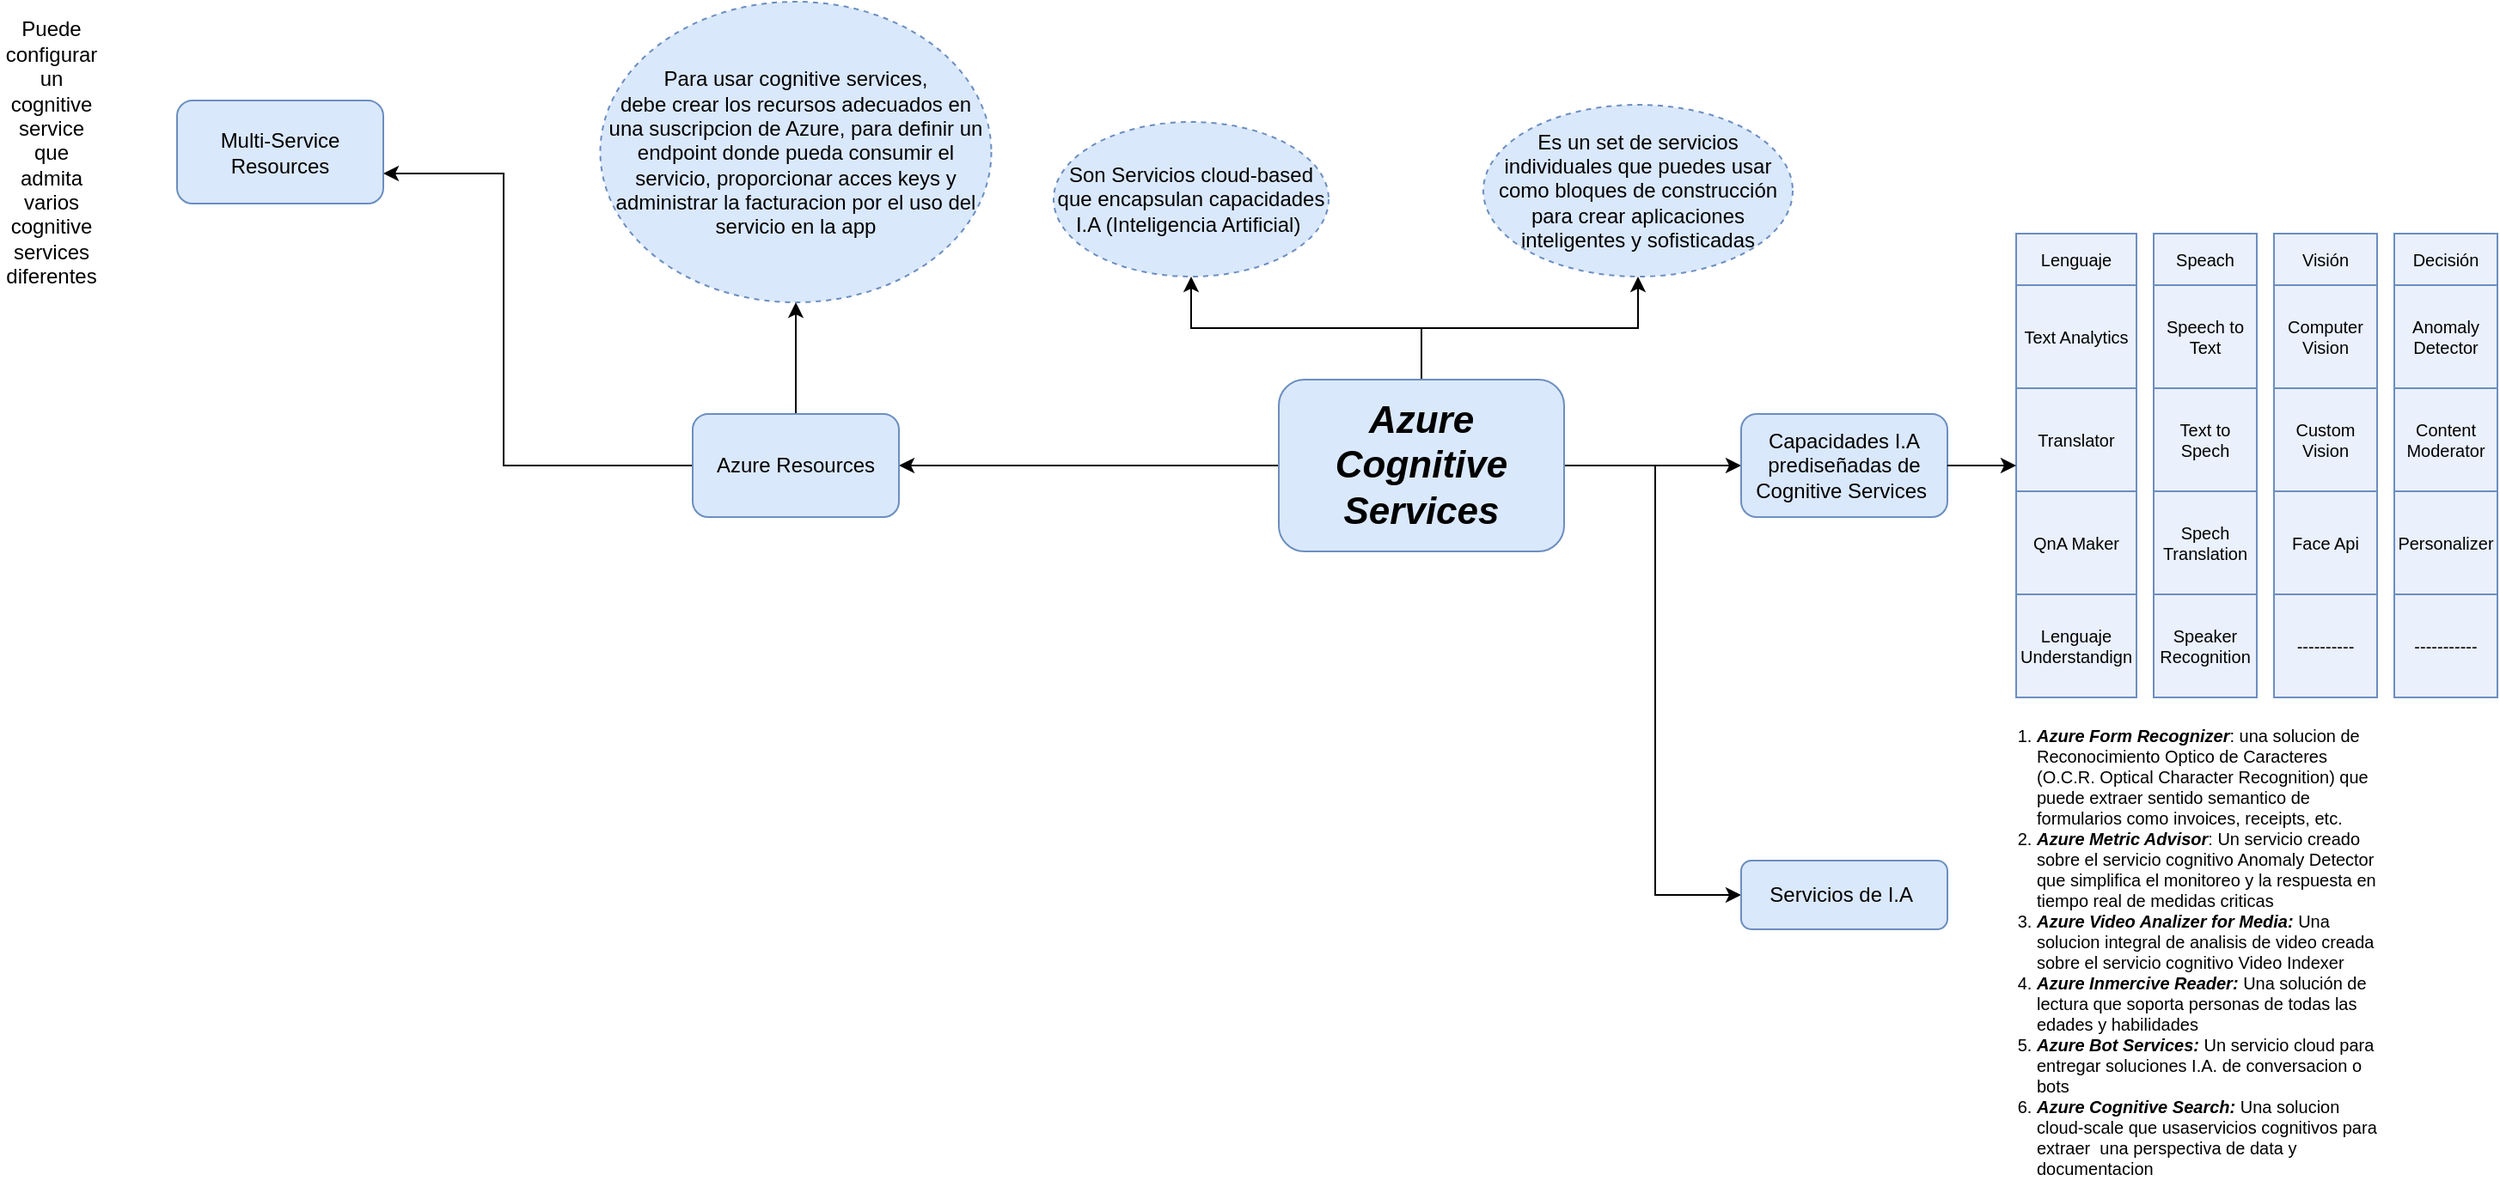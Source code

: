 <mxfile version="15.5.9" type="github">
  <diagram id="Uhn_6moB0uJkG4MjftD4" name="Page-1">
    <mxGraphModel dx="2249" dy="1967" grid="1" gridSize="10" guides="1" tooltips="1" connect="1" arrows="1" fold="1" page="1" pageScale="1" pageWidth="827" pageHeight="1169" math="0" shadow="0">
      <root>
        <mxCell id="0" />
        <mxCell id="1" parent="0" />
        <mxCell id="RiblvqADB9qFJhKNjGHc-3" value="" style="edgeStyle=orthogonalEdgeStyle;rounded=0;orthogonalLoop=1;jettySize=auto;html=1;fontSize=22;" parent="1" source="RiblvqADB9qFJhKNjGHc-1" target="RiblvqADB9qFJhKNjGHc-2" edge="1">
          <mxGeometry relative="1" as="geometry" />
        </mxCell>
        <mxCell id="RiblvqADB9qFJhKNjGHc-5" value="" style="edgeStyle=orthogonalEdgeStyle;rounded=0;orthogonalLoop=1;jettySize=auto;html=1;fontSize=22;" parent="1" source="RiblvqADB9qFJhKNjGHc-1" target="RiblvqADB9qFJhKNjGHc-4" edge="1">
          <mxGeometry relative="1" as="geometry" />
        </mxCell>
        <mxCell id="RiblvqADB9qFJhKNjGHc-7" value="" style="edgeStyle=orthogonalEdgeStyle;rounded=0;orthogonalLoop=1;jettySize=auto;html=1;fontSize=22;" parent="1" source="RiblvqADB9qFJhKNjGHc-1" target="RiblvqADB9qFJhKNjGHc-6" edge="1">
          <mxGeometry relative="1" as="geometry" />
        </mxCell>
        <mxCell id="RiblvqADB9qFJhKNjGHc-51" value="" style="edgeStyle=orthogonalEdgeStyle;rounded=0;orthogonalLoop=1;jettySize=auto;html=1;fontSize=10;entryX=0;entryY=0.5;entryDx=0;entryDy=0;" parent="1" source="RiblvqADB9qFJhKNjGHc-1" target="RiblvqADB9qFJhKNjGHc-50" edge="1">
          <mxGeometry relative="1" as="geometry">
            <Array as="points">
              <mxPoint x="550" y="250" />
              <mxPoint x="550" y="500" />
            </Array>
          </mxGeometry>
        </mxCell>
        <mxCell id="t2yQqbgyM3sy9qxiI3k3-2" value="" style="edgeStyle=orthogonalEdgeStyle;rounded=0;orthogonalLoop=1;jettySize=auto;html=1;" edge="1" parent="1" source="RiblvqADB9qFJhKNjGHc-1" target="t2yQqbgyM3sy9qxiI3k3-1">
          <mxGeometry relative="1" as="geometry" />
        </mxCell>
        <mxCell id="RiblvqADB9qFJhKNjGHc-1" value="&lt;font style=&quot;font-size: 22px&quot;&gt;&lt;b&gt;&lt;i&gt;Azure Cognitive Services&lt;/i&gt;&lt;/b&gt;&lt;/font&gt;" style="rounded=1;whiteSpace=wrap;html=1;fillColor=#dae8fc;strokeColor=#6c8ebf;" parent="1" vertex="1">
          <mxGeometry x="331" y="200" width="166" height="100" as="geometry" />
        </mxCell>
        <mxCell id="RiblvqADB9qFJhKNjGHc-2" value="Son Servicios cloud-based que encapsulan capacidades I.A (Inteligencia Artificial)&amp;nbsp;" style="ellipse;whiteSpace=wrap;html=1;rounded=1;strokeColor=#6c8ebf;fillColor=#dae8fc;dashed=1;" parent="1" vertex="1">
          <mxGeometry x="200" y="50" width="160" height="90" as="geometry" />
        </mxCell>
        <mxCell id="RiblvqADB9qFJhKNjGHc-4" value="Es un set de servicios individuales que puedes usar como bloques de construcción para crear aplicaciones inteligentes y sofisticadas" style="ellipse;whiteSpace=wrap;html=1;rounded=1;strokeColor=#6c8ebf;fillColor=#dae8fc;dashed=1;" parent="1" vertex="1">
          <mxGeometry x="450" y="40" width="180" height="100" as="geometry" />
        </mxCell>
        <mxCell id="RiblvqADB9qFJhKNjGHc-6" value="Capacidades I.A prediseñadas de Cognitive Services&amp;nbsp;" style="whiteSpace=wrap;html=1;rounded=1;strokeColor=#6c8ebf;fillColor=#dae8fc;" parent="1" vertex="1">
          <mxGeometry x="600" y="220" width="120" height="60" as="geometry" />
        </mxCell>
        <mxCell id="RiblvqADB9qFJhKNjGHc-27" value="Translator" style="rounded=0;whiteSpace=wrap;html=1;fontSize=10;fillColor=#EAF0FC;strokeColor=#6c8ebf;" parent="1" vertex="1">
          <mxGeometry x="760" y="205" width="70" height="60" as="geometry" />
        </mxCell>
        <mxCell id="RiblvqADB9qFJhKNjGHc-28" value="Text to Spech" style="rounded=0;whiteSpace=wrap;html=1;fontSize=10;fillColor=#EAF0FC;strokeColor=#6c8ebf;" parent="1" vertex="1">
          <mxGeometry x="840" y="205" width="60" height="60" as="geometry" />
        </mxCell>
        <mxCell id="RiblvqADB9qFJhKNjGHc-29" value="Custom Vision" style="rounded=0;whiteSpace=wrap;html=1;fontSize=10;fillColor=#EAF0FC;strokeColor=#6c8ebf;" parent="1" vertex="1">
          <mxGeometry x="910" y="205" width="60" height="60" as="geometry" />
        </mxCell>
        <mxCell id="RiblvqADB9qFJhKNjGHc-30" value="Content Moderator" style="rounded=0;whiteSpace=wrap;html=1;fontSize=10;fillColor=#EAF0FC;strokeColor=#6c8ebf;" parent="1" vertex="1">
          <mxGeometry x="980" y="205" width="60" height="60" as="geometry" />
        </mxCell>
        <mxCell id="RiblvqADB9qFJhKNjGHc-31" value="QnA Maker" style="rounded=0;whiteSpace=wrap;html=1;fontSize=10;fillColor=#EAF0FC;strokeColor=#6c8ebf;" parent="1" vertex="1">
          <mxGeometry x="760" y="265" width="70" height="60" as="geometry" />
        </mxCell>
        <mxCell id="RiblvqADB9qFJhKNjGHc-32" value="Spech Translation" style="rounded=0;whiteSpace=wrap;html=1;fontSize=10;fillColor=#EAF0FC;strokeColor=#6c8ebf;" parent="1" vertex="1">
          <mxGeometry x="840" y="265" width="60" height="60" as="geometry" />
        </mxCell>
        <mxCell id="RiblvqADB9qFJhKNjGHc-33" value="Face Api" style="rounded=0;whiteSpace=wrap;html=1;fontSize=10;fillColor=#EAF0FC;strokeColor=#6c8ebf;" parent="1" vertex="1">
          <mxGeometry x="910" y="265" width="60" height="60" as="geometry" />
        </mxCell>
        <mxCell id="RiblvqADB9qFJhKNjGHc-34" value="Personalizer" style="rounded=0;whiteSpace=wrap;html=1;fontSize=10;fillColor=#EAF0FC;strokeColor=#6c8ebf;" parent="1" vertex="1">
          <mxGeometry x="980" y="265" width="60" height="60" as="geometry" />
        </mxCell>
        <mxCell id="RiblvqADB9qFJhKNjGHc-35" value="Lenguaje Understandign" style="rounded=0;whiteSpace=wrap;html=1;fontSize=10;fillColor=#EAF0FC;strokeColor=#6c8ebf;" parent="1" vertex="1">
          <mxGeometry x="760" y="325" width="70" height="60" as="geometry" />
        </mxCell>
        <mxCell id="RiblvqADB9qFJhKNjGHc-36" value="Speaker Recognition" style="rounded=0;whiteSpace=wrap;html=1;fontSize=10;fillColor=#EAF0FC;strokeColor=#6c8ebf;" parent="1" vertex="1">
          <mxGeometry x="840" y="325" width="60" height="60" as="geometry" />
        </mxCell>
        <mxCell id="RiblvqADB9qFJhKNjGHc-37" value="----------" style="rounded=0;whiteSpace=wrap;html=1;fontSize=10;fillColor=#EAF0FC;strokeColor=#6c8ebf;" parent="1" vertex="1">
          <mxGeometry x="910" y="325" width="60" height="60" as="geometry" />
        </mxCell>
        <mxCell id="RiblvqADB9qFJhKNjGHc-38" value="-----------" style="rounded=0;whiteSpace=wrap;html=1;fontSize=10;fillColor=#EAF0FC;strokeColor=#6c8ebf;" parent="1" vertex="1">
          <mxGeometry x="980" y="325" width="60" height="60" as="geometry" />
        </mxCell>
        <mxCell id="RiblvqADB9qFJhKNjGHc-39" value="Text Analytics" style="rounded=0;whiteSpace=wrap;html=1;fontSize=10;fillColor=#EAF0FC;strokeColor=#6c8ebf;" parent="1" vertex="1">
          <mxGeometry x="760" y="145" width="70" height="60" as="geometry" />
        </mxCell>
        <mxCell id="RiblvqADB9qFJhKNjGHc-40" value="Speech to Text" style="rounded=0;whiteSpace=wrap;html=1;fontSize=10;fillColor=#EAF0FC;strokeColor=#6c8ebf;" parent="1" vertex="1">
          <mxGeometry x="840" y="145" width="60" height="60" as="geometry" />
        </mxCell>
        <mxCell id="RiblvqADB9qFJhKNjGHc-41" value="Computer Vision" style="rounded=0;whiteSpace=wrap;html=1;fontSize=10;fillColor=#EAF0FC;strokeColor=#6c8ebf;" parent="1" vertex="1">
          <mxGeometry x="910" y="145" width="60" height="60" as="geometry" />
        </mxCell>
        <mxCell id="RiblvqADB9qFJhKNjGHc-42" value="Anomaly Detector" style="rounded=0;whiteSpace=wrap;html=1;fontSize=10;fillColor=#EAF0FC;strokeColor=#6c8ebf;" parent="1" vertex="1">
          <mxGeometry x="980" y="145" width="60" height="60" as="geometry" />
        </mxCell>
        <mxCell id="RiblvqADB9qFJhKNjGHc-45" value="&lt;font style=&quot;font-size: 10px&quot;&gt;Visión&lt;/font&gt;" style="rounded=0;whiteSpace=wrap;html=1;fontSize=10;fillColor=#EAF0FC;strokeColor=#6c8ebf;" parent="1" vertex="1">
          <mxGeometry x="910" y="115" width="60" height="30" as="geometry" />
        </mxCell>
        <mxCell id="RiblvqADB9qFJhKNjGHc-46" value="&lt;font style=&quot;font-size: 10px&quot;&gt;Decisión&lt;/font&gt;" style="rounded=0;whiteSpace=wrap;html=1;fontSize=10;fillColor=#EAF0FC;strokeColor=#6c8ebf;" parent="1" vertex="1">
          <mxGeometry x="980" y="115" width="60" height="30" as="geometry" />
        </mxCell>
        <mxCell id="RiblvqADB9qFJhKNjGHc-47" value="&lt;font style=&quot;font-size: 10px;&quot;&gt;Lenguaje&lt;/font&gt;" style="rounded=0;whiteSpace=wrap;html=1;fontSize=10;fillColor=#EAF0FC;strokeColor=#6c8ebf;" parent="1" vertex="1">
          <mxGeometry x="760" y="115" width="70" height="30" as="geometry" />
        </mxCell>
        <mxCell id="RiblvqADB9qFJhKNjGHc-48" value="&lt;font style=&quot;font-size: 10px&quot;&gt;Speach&lt;/font&gt;" style="rounded=0;whiteSpace=wrap;html=1;fontSize=10;fillColor=#EAF0FC;strokeColor=#6c8ebf;" parent="1" vertex="1">
          <mxGeometry x="840" y="115" width="60" height="30" as="geometry" />
        </mxCell>
        <mxCell id="RiblvqADB9qFJhKNjGHc-49" value="" style="endArrow=classic;html=1;rounded=0;fontSize=10;exitX=1;exitY=0.5;exitDx=0;exitDy=0;entryX=0;entryY=0.75;entryDx=0;entryDy=0;" parent="1" source="RiblvqADB9qFJhKNjGHc-6" target="RiblvqADB9qFJhKNjGHc-27" edge="1">
          <mxGeometry width="50" height="50" relative="1" as="geometry">
            <mxPoint x="770" y="170" as="sourcePoint" />
            <mxPoint x="820" y="120" as="targetPoint" />
          </mxGeometry>
        </mxCell>
        <mxCell id="RiblvqADB9qFJhKNjGHc-50" value="Servicios de I.A&amp;nbsp;" style="whiteSpace=wrap;html=1;rounded=1;strokeColor=#6c8ebf;fillColor=#dae8fc;" parent="1" vertex="1">
          <mxGeometry x="600" y="480" width="120" height="40" as="geometry" />
        </mxCell>
        <mxCell id="RiblvqADB9qFJhKNjGHc-52" value="&lt;ol&gt;&lt;li&gt;&lt;b&gt;&lt;i&gt;Azure Form Recognizer&lt;/i&gt;&lt;/b&gt;: una solucion de Reconocimiento Optico de Caracteres (O.C.R. Optical Character Recognition) que puede extraer sentido semantico de formularios como invoices, receipts, etc.&lt;/li&gt;&lt;li&gt;&lt;b&gt;&lt;i&gt;Azure Metric Advisor&lt;/i&gt;&lt;/b&gt;: Un servicio creado sobre el servicio cognitivo Anomaly Detector que simplifica el monitoreo y la respuesta en tiempo real de medidas criticas&lt;/li&gt;&lt;li&gt;&lt;i style=&quot;font-weight: bold&quot;&gt;Azure Video Analizer for Media: &lt;/i&gt;Una solucion integral de analisis de video creada sobre el servicio cognitivo Video Indexer&lt;/li&gt;&lt;li&gt;&lt;i style=&quot;font-weight: bold&quot;&gt;Azure Inmercive Reader: &lt;/i&gt;Una solución de lectura que soporta personas de todas las edades y habilidades&lt;/li&gt;&lt;li&gt;&lt;i style=&quot;font-weight: bold&quot;&gt;Azure Bot Services: &lt;/i&gt;Un servicio cloud para entregar soluciones I.A. de conversacion o bots&lt;/li&gt;&lt;li&gt;&lt;i style=&quot;font-weight: bold&quot;&gt;Azure Cognitive Search: &lt;/i&gt;Una solucion cloud-scale que usaservicios cognitivos para extraer&amp;nbsp; una perspectiva de data y documentacion&lt;/li&gt;&lt;/ol&gt;" style="text;html=1;strokeColor=none;fillColor=none;align=left;verticalAlign=top;whiteSpace=wrap;rounded=0;fontSize=10;" parent="1" vertex="1">
          <mxGeometry x="730" y="385" width="240" height="270" as="geometry" />
        </mxCell>
        <mxCell id="t2yQqbgyM3sy9qxiI3k3-4" value="" style="edgeStyle=orthogonalEdgeStyle;rounded=0;orthogonalLoop=1;jettySize=auto;html=1;" edge="1" parent="1" source="t2yQqbgyM3sy9qxiI3k3-1" target="t2yQqbgyM3sy9qxiI3k3-3">
          <mxGeometry relative="1" as="geometry" />
        </mxCell>
        <mxCell id="t2yQqbgyM3sy9qxiI3k3-6" value="" style="edgeStyle=orthogonalEdgeStyle;rounded=0;orthogonalLoop=1;jettySize=auto;html=1;" edge="1" parent="1" source="t2yQqbgyM3sy9qxiI3k3-1" target="t2yQqbgyM3sy9qxiI3k3-5">
          <mxGeometry relative="1" as="geometry">
            <Array as="points">
              <mxPoint x="-120" y="250" />
              <mxPoint x="-120" y="80" />
            </Array>
          </mxGeometry>
        </mxCell>
        <mxCell id="t2yQqbgyM3sy9qxiI3k3-1" value="Azure Resources" style="whiteSpace=wrap;html=1;rounded=1;strokeColor=#6c8ebf;fillColor=#dae8fc;" vertex="1" parent="1">
          <mxGeometry x="-10" y="220" width="120" height="60" as="geometry" />
        </mxCell>
        <mxCell id="t2yQqbgyM3sy9qxiI3k3-3" value="Para usar cognitive services, &lt;br&gt;debe crear los recursos adecuados en una suscripcion de Azure, para definir un endpoint donde pueda consumir el servicio, proporcionar acces keys y administrar la facturacion por el uso del servicio en la app" style="ellipse;whiteSpace=wrap;html=1;rounded=1;strokeColor=#6c8ebf;fillColor=#dae8fc;dashed=1;" vertex="1" parent="1">
          <mxGeometry x="-63.75" y="-20" width="227.5" height="175" as="geometry" />
        </mxCell>
        <mxCell id="t2yQqbgyM3sy9qxiI3k3-5" value="Multi-Service Resources" style="whiteSpace=wrap;html=1;rounded=1;strokeColor=#6c8ebf;fillColor=#dae8fc;" vertex="1" parent="1">
          <mxGeometry x="-310" y="37.5" width="120" height="60" as="geometry" />
        </mxCell>
        <mxCell id="t2yQqbgyM3sy9qxiI3k3-7" value="Puede configurar un cognitive service que admita varios cognitive services diferentes" style="text;html=1;strokeColor=none;fillColor=none;align=center;verticalAlign=middle;whiteSpace=wrap;rounded=0;dashed=1;" vertex="1" parent="1">
          <mxGeometry x="-413" y="52.5" width="60" height="30" as="geometry" />
        </mxCell>
      </root>
    </mxGraphModel>
  </diagram>
</mxfile>
